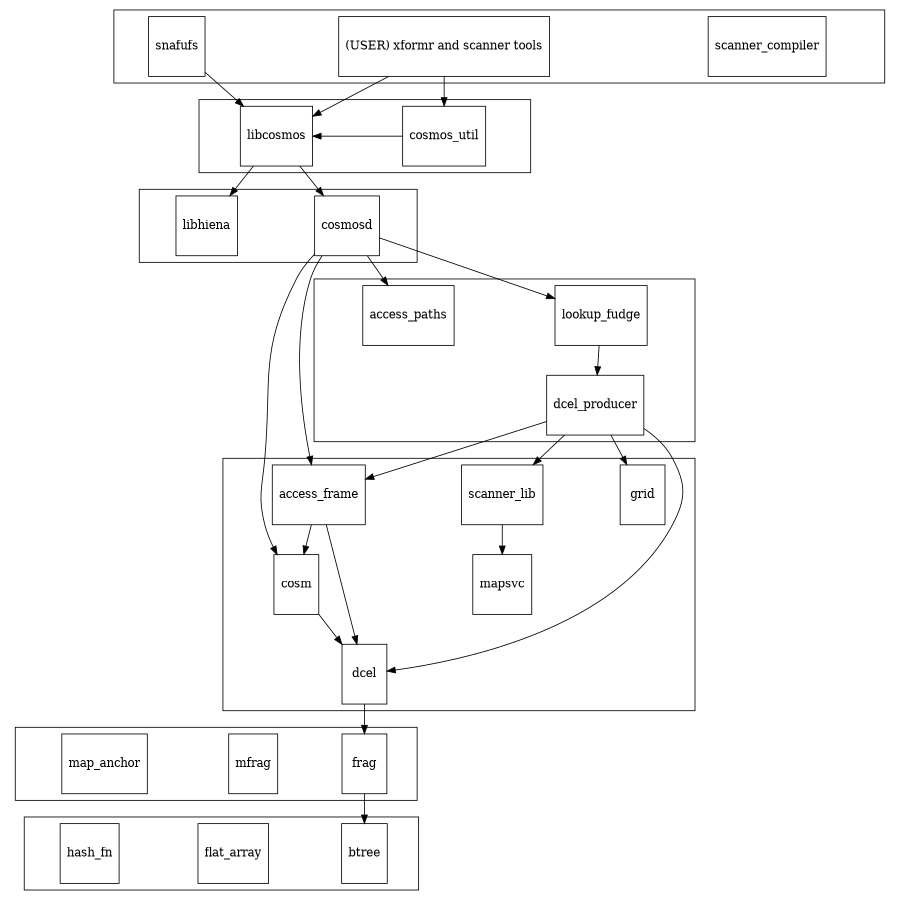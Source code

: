 digraph G {
        graph [bgcolor=white];
        graph [page="8.5,11",size="6,6",ratio=fill,center=1];

        node [shape=rect,height=1];
        edge [color=black];
        subgraph ranks {
        subgraph cluster_high_level {
                rank = same;
                scanner_compiler;
                xformr_tools [label="(USER) xformr and scanner tools"];
                snafufs;
        }
        subgraph cluster_level_2 {
                rank = same;
                cosmos_util;
                libcosmos;
        }
        subgraph cluster_level_2a {
                rank = same;
                cosmosd;
                libhiena;
        }
        subgraph cluster_producers {
                rank = same;
                dcel_producer;
                lookup_fudge;
                access_paths;
        }
        subgraph cluster_level_4 {
                rank = same;
                cosm; dcel; mapsvc; access_frame; scanner_lib; grid;
        }
        subgraph cluster_level_5 {
                rank = same;
                frag; mfrag; map_anchor;
        }
        subgraph cluster_level_6 {
                rank = same;
                btree; flat_array; hash_fn;
        }
        }

        subgraph uses {

                snafufs->libcosmos;

                xformr_tools->libcosmos;
                xformr_tools->cosmos_util;

                libcosmos->cosmosd;
                libcosmos->libhiena;

                cosmos_util->libcosmos [constraint = none];

                cosmosd->cosm;
                cosmosd->access_frame;
                cosmosd->lookup_fudge;
                cosmosd->access_paths;

                cosm->dcel;

                access_frame->dcel;
                access_frame->cosm;

                lookup_fudge->dcel_producer;

                dcel_producer->dcel;
                dcel_producer->access_frame;
                dcel_producer->grid;
                dcel_producer->scanner_lib;

                scanner_lib->mapsvc;

                dcel->frag;
                frag->btree;
        }

}
